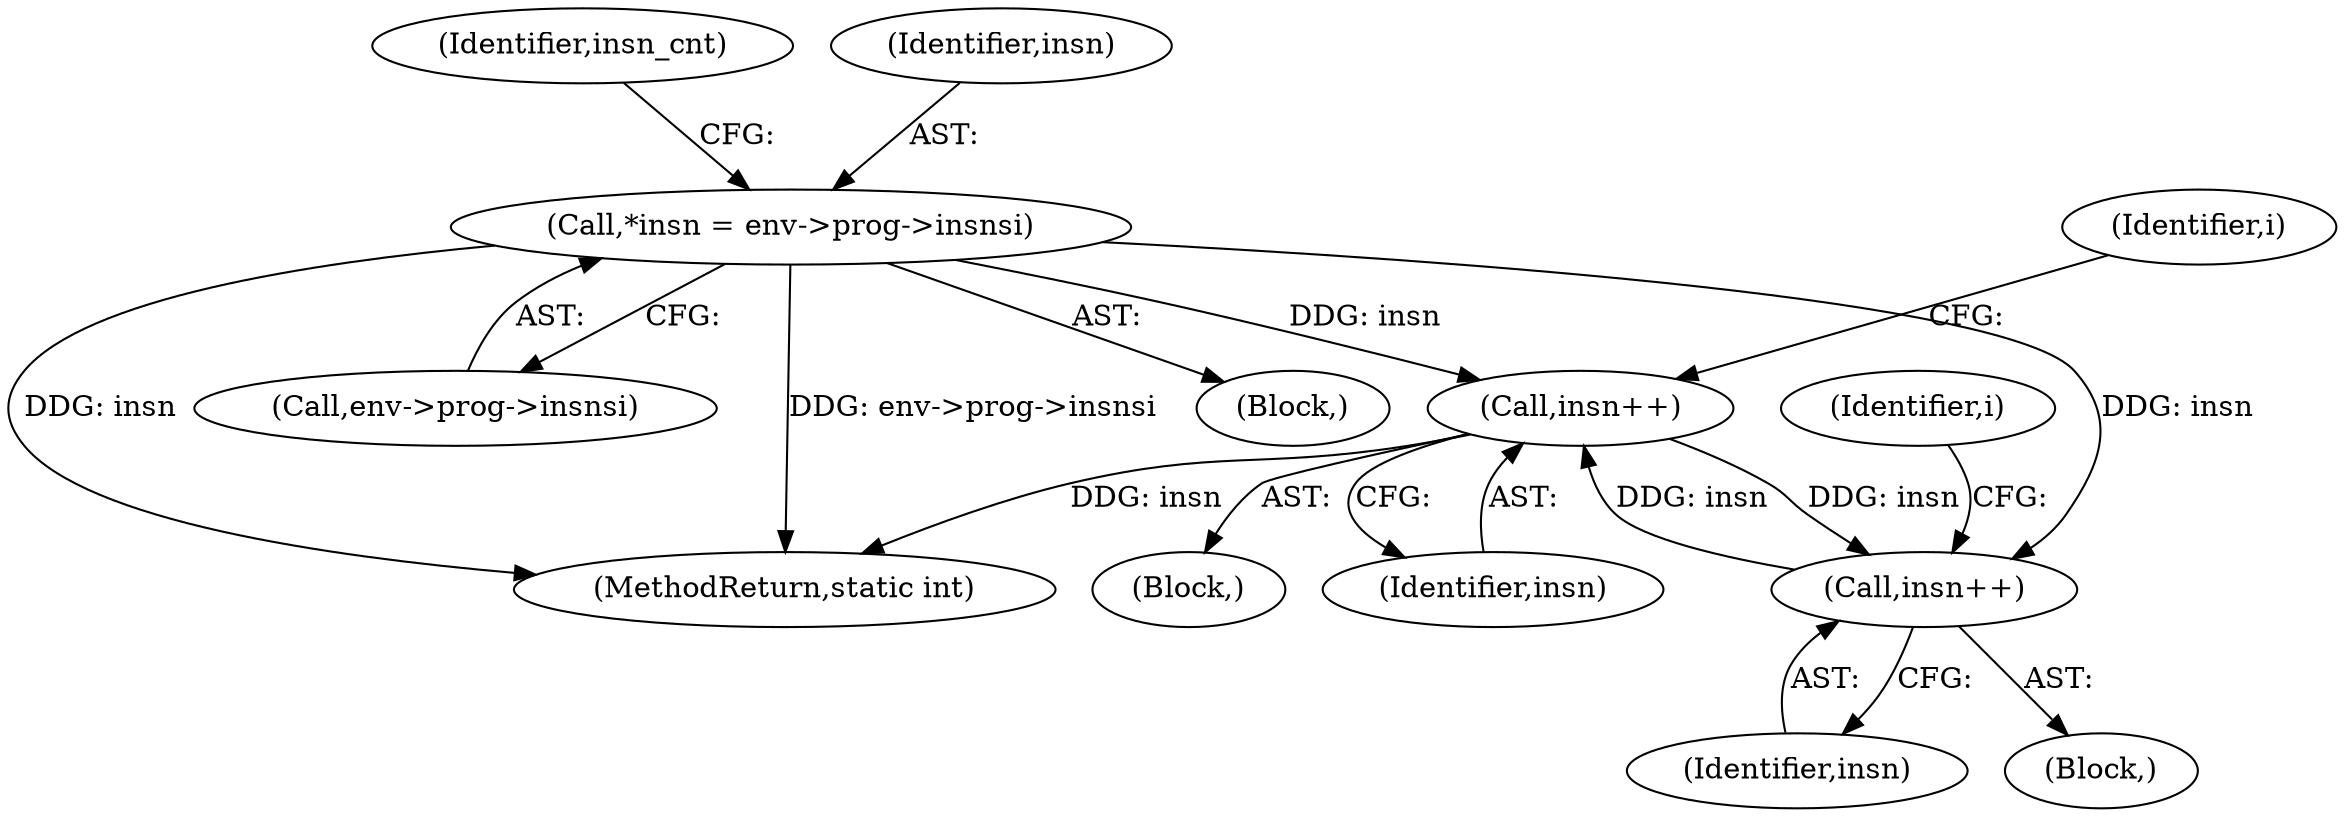 digraph "0_linux_92117d8443bc5afacc8d5ba82e541946310f106e_4@pointer" {
"1000136" [label="(Call,insn++)"];
"1000109" [label="(Call,*insn = env->prog->insnsi)"];
"1000384" [label="(Call,insn++)"];
"1000136" [label="(Call,insn++)"];
"1000109" [label="(Call,*insn = env->prog->insnsi)"];
"1000118" [label="(Identifier,insn_cnt)"];
"1000111" [label="(Call,env->prog->insnsi)"];
"1000387" [label="(Identifier,i)"];
"1000390" [label="(MethodReturn,static int)"];
"1000110" [label="(Identifier,insn)"];
"1000133" [label="(Block,)"];
"1000136" [label="(Call,insn++)"];
"1000107" [label="(Block,)"];
"1000385" [label="(Identifier,insn)"];
"1000210" [label="(Block,)"];
"1000131" [label="(Identifier,i)"];
"1000384" [label="(Call,insn++)"];
"1000137" [label="(Identifier,insn)"];
"1000136" -> "1000133"  [label="AST: "];
"1000136" -> "1000137"  [label="CFG: "];
"1000137" -> "1000136"  [label="AST: "];
"1000131" -> "1000136"  [label="CFG: "];
"1000136" -> "1000390"  [label="DDG: insn"];
"1000109" -> "1000136"  [label="DDG: insn"];
"1000384" -> "1000136"  [label="DDG: insn"];
"1000136" -> "1000384"  [label="DDG: insn"];
"1000109" -> "1000107"  [label="AST: "];
"1000109" -> "1000111"  [label="CFG: "];
"1000110" -> "1000109"  [label="AST: "];
"1000111" -> "1000109"  [label="AST: "];
"1000118" -> "1000109"  [label="CFG: "];
"1000109" -> "1000390"  [label="DDG: insn"];
"1000109" -> "1000390"  [label="DDG: env->prog->insnsi"];
"1000109" -> "1000384"  [label="DDG: insn"];
"1000384" -> "1000210"  [label="AST: "];
"1000384" -> "1000385"  [label="CFG: "];
"1000385" -> "1000384"  [label="AST: "];
"1000387" -> "1000384"  [label="CFG: "];
}
